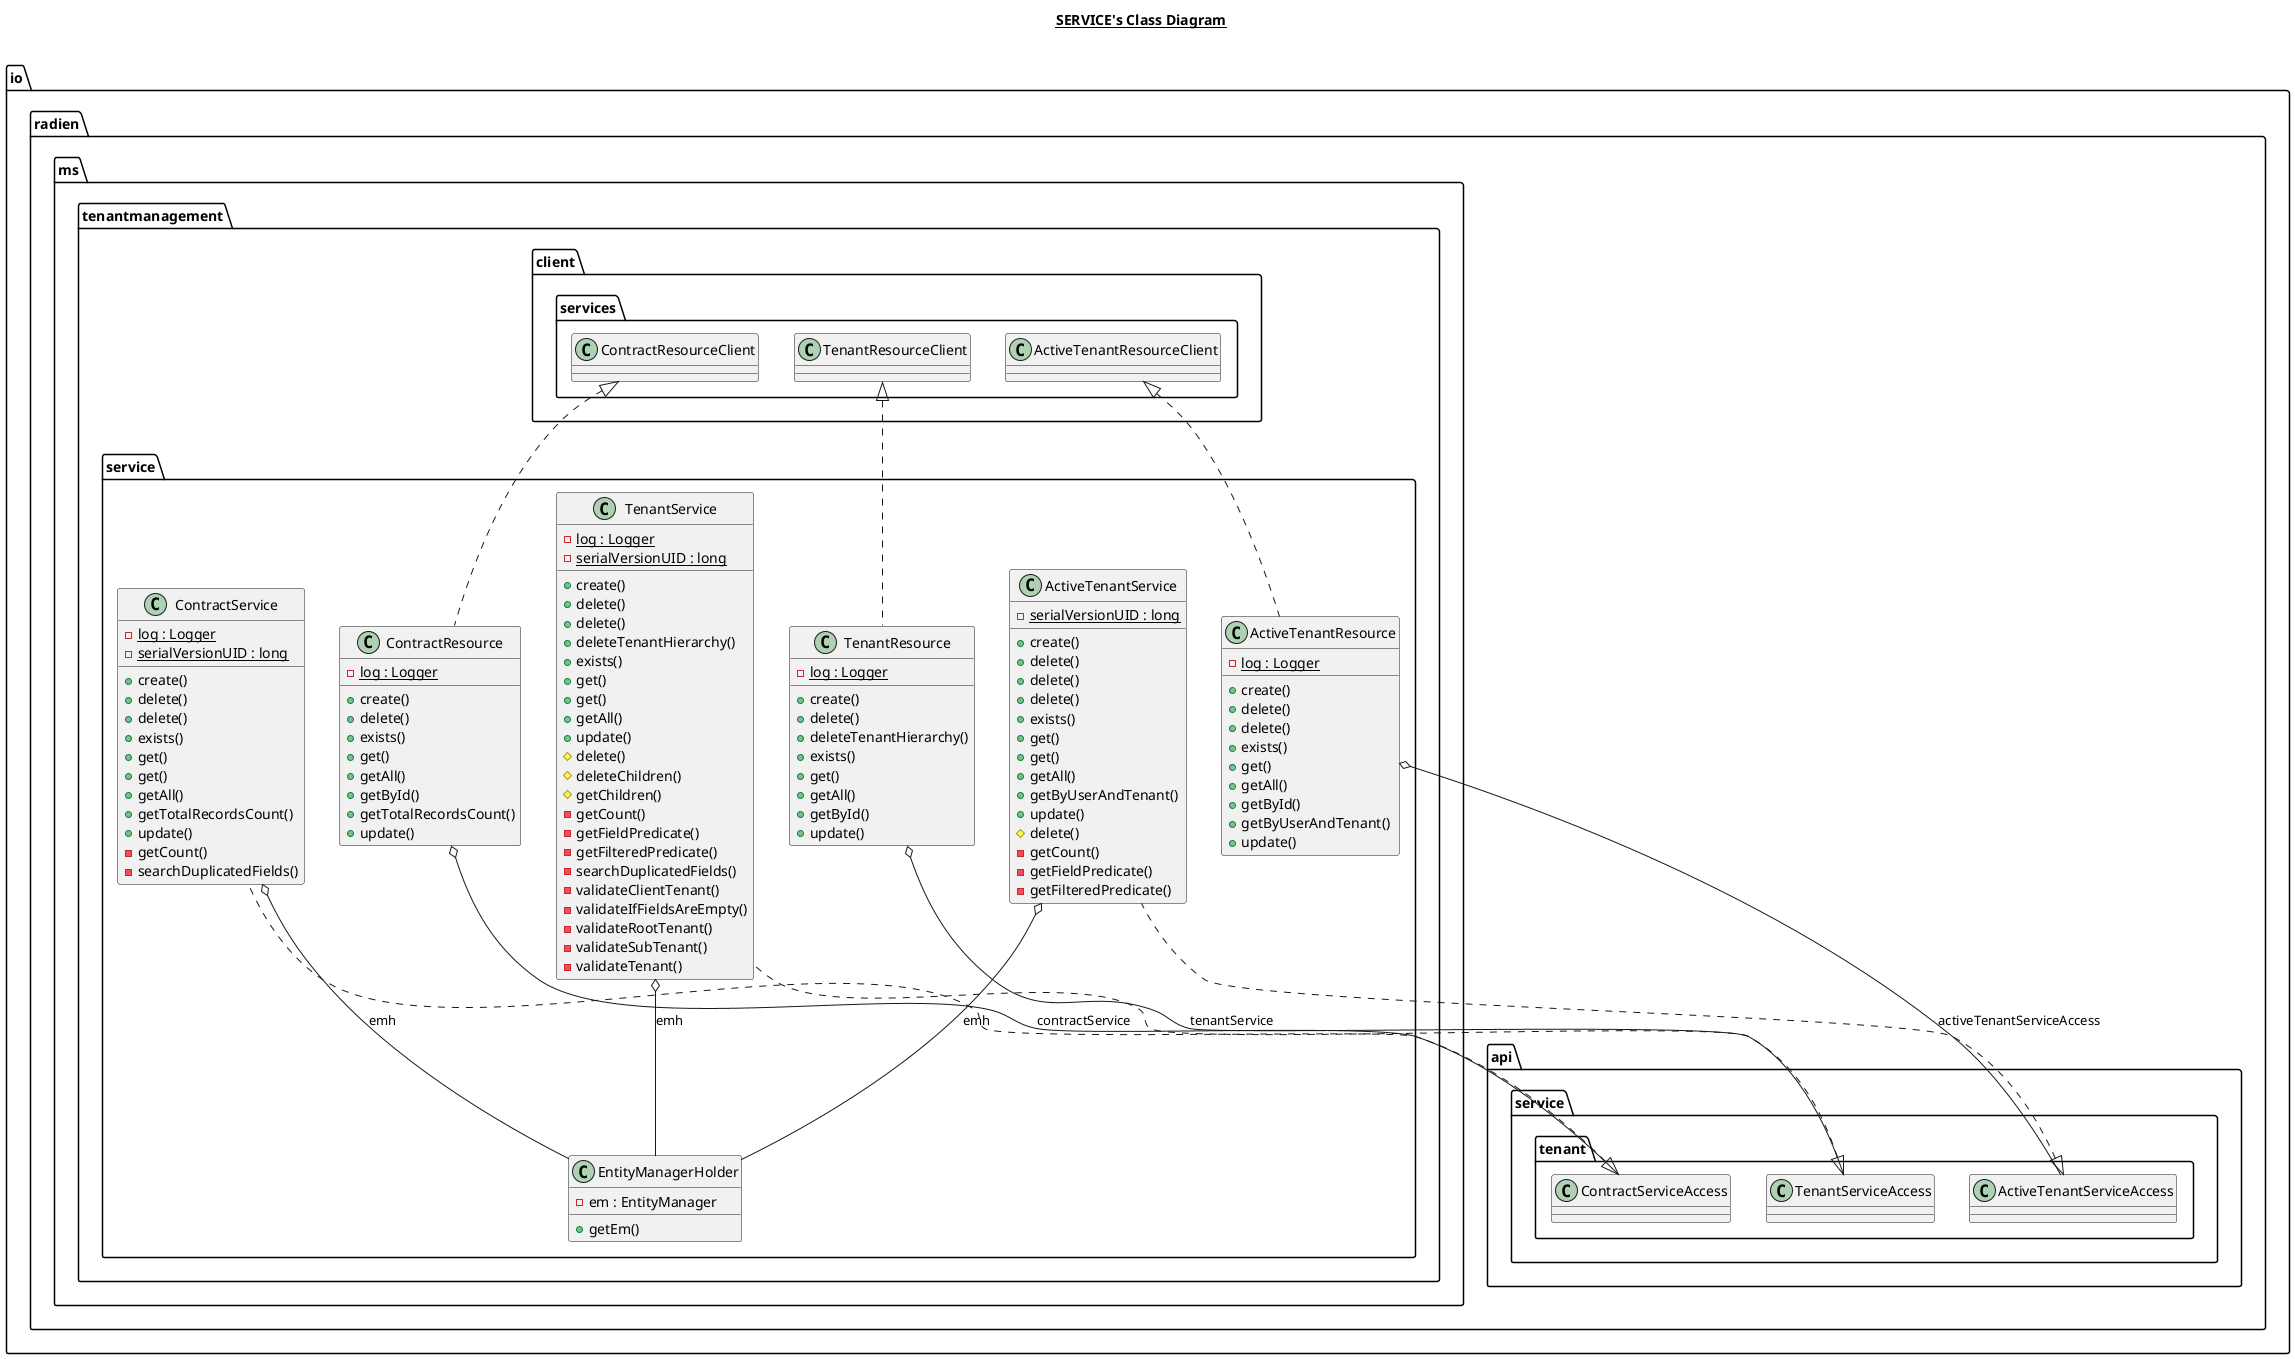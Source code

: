 @startuml

title __SERVICE's Class Diagram__\n

  namespace io.radien.ms.tenantmanagement {
    namespace service {
      class io.radien.ms.tenantmanagement.service.ActiveTenantResource {
          {static} - log : Logger
          + create()
          + delete()
          + delete()
          + exists()
          + get()
          + getAll()
          + getById()
          + getByUserAndTenant()
          + update()
      }
    }
  }
  

  namespace io.radien.ms.tenantmanagement {
    namespace service {
      class io.radien.ms.tenantmanagement.service.ActiveTenantService {
          {static} - serialVersionUID : long
          + create()
          + delete()
          + delete()
          + delete()
          + exists()
          + get()
          + get()
          + getAll()
          + getByUserAndTenant()
          + update()
          # delete()
          - getCount()
          - getFieldPredicate()
          - getFilteredPredicate()
      }
    }
  }
  

  namespace io.radien.ms.tenantmanagement {
    namespace service {
      class io.radien.ms.tenantmanagement.service.ContractResource {
          {static} - log : Logger
          + create()
          + delete()
          + exists()
          + get()
          + getAll()
          + getById()
          + getTotalRecordsCount()
          + update()
      }
    }
  }
  

  namespace io.radien.ms.tenantmanagement {
    namespace service {
      class io.radien.ms.tenantmanagement.service.ContractService {
          {static} - log : Logger
          {static} - serialVersionUID : long
          + create()
          + delete()
          + delete()
          + exists()
          + get()
          + get()
          + getAll()
          + getTotalRecordsCount()
          + update()
          - getCount()
          - searchDuplicatedFields()
      }
    }
  }
  

  namespace io.radien.ms.tenantmanagement {
    namespace service {
      class io.radien.ms.tenantmanagement.service.EntityManagerHolder {
          - em : EntityManager
          + getEm()
      }
    }
  }
  

  namespace io.radien.ms.tenantmanagement {
    namespace service {
      class io.radien.ms.tenantmanagement.service.TenantResource {
          {static} - log : Logger
          + create()
          + delete()
          + deleteTenantHierarchy()
          + exists()
          + get()
          + getAll()
          + getById()
          + update()
      }
    }
  }
  

  namespace io.radien.ms.tenantmanagement {
    namespace service {
      class io.radien.ms.tenantmanagement.service.TenantService {
          {static} - log : Logger
          {static} - serialVersionUID : long
          + create()
          + delete()
          + delete()
          + deleteTenantHierarchy()
          + exists()
          + get()
          + get()
          + getAll()
          + update()
          # delete()
          # deleteChildren()
          # getChildren()
          - getCount()
          - getFieldPredicate()
          - getFilteredPredicate()
          - searchDuplicatedFields()
          - validateClientTenant()
          - validateIfFieldsAreEmpty()
          - validateRootTenant()
          - validateSubTenant()
          - validateTenant()
      }
    }
  }
  

  io.radien.ms.tenantmanagement.service.ActiveTenantResource .up.|> io.radien.ms.tenantmanagement.client.services.ActiveTenantResourceClient
  io.radien.ms.tenantmanagement.service.ActiveTenantResource o-- io.radien.api.service.tenant.ActiveTenantServiceAccess : activeTenantServiceAccess
  io.radien.ms.tenantmanagement.service.ActiveTenantService .up.|> io.radien.api.service.tenant.ActiveTenantServiceAccess
  io.radien.ms.tenantmanagement.service.ActiveTenantService o-- io.radien.ms.tenantmanagement.service.EntityManagerHolder : emh
  io.radien.ms.tenantmanagement.service.ContractResource .up.|> io.radien.ms.tenantmanagement.client.services.ContractResourceClient
  io.radien.ms.tenantmanagement.service.ContractResource o-- io.radien.api.service.tenant.ContractServiceAccess : contractService
  io.radien.ms.tenantmanagement.service.ContractService .up.|> io.radien.api.service.tenant.ContractServiceAccess
  io.radien.ms.tenantmanagement.service.ContractService o-- io.radien.ms.tenantmanagement.service.EntityManagerHolder : emh
  io.radien.ms.tenantmanagement.service.TenantResource .up.|> io.radien.ms.tenantmanagement.client.services.TenantResourceClient
  io.radien.ms.tenantmanagement.service.TenantResource o-- io.radien.api.service.tenant.TenantServiceAccess : tenantService
  io.radien.ms.tenantmanagement.service.TenantService .up.|> io.radien.api.service.tenant.TenantServiceAccess
  io.radien.ms.tenantmanagement.service.TenantService o-- io.radien.ms.tenantmanagement.service.EntityManagerHolder : emh







@enduml
